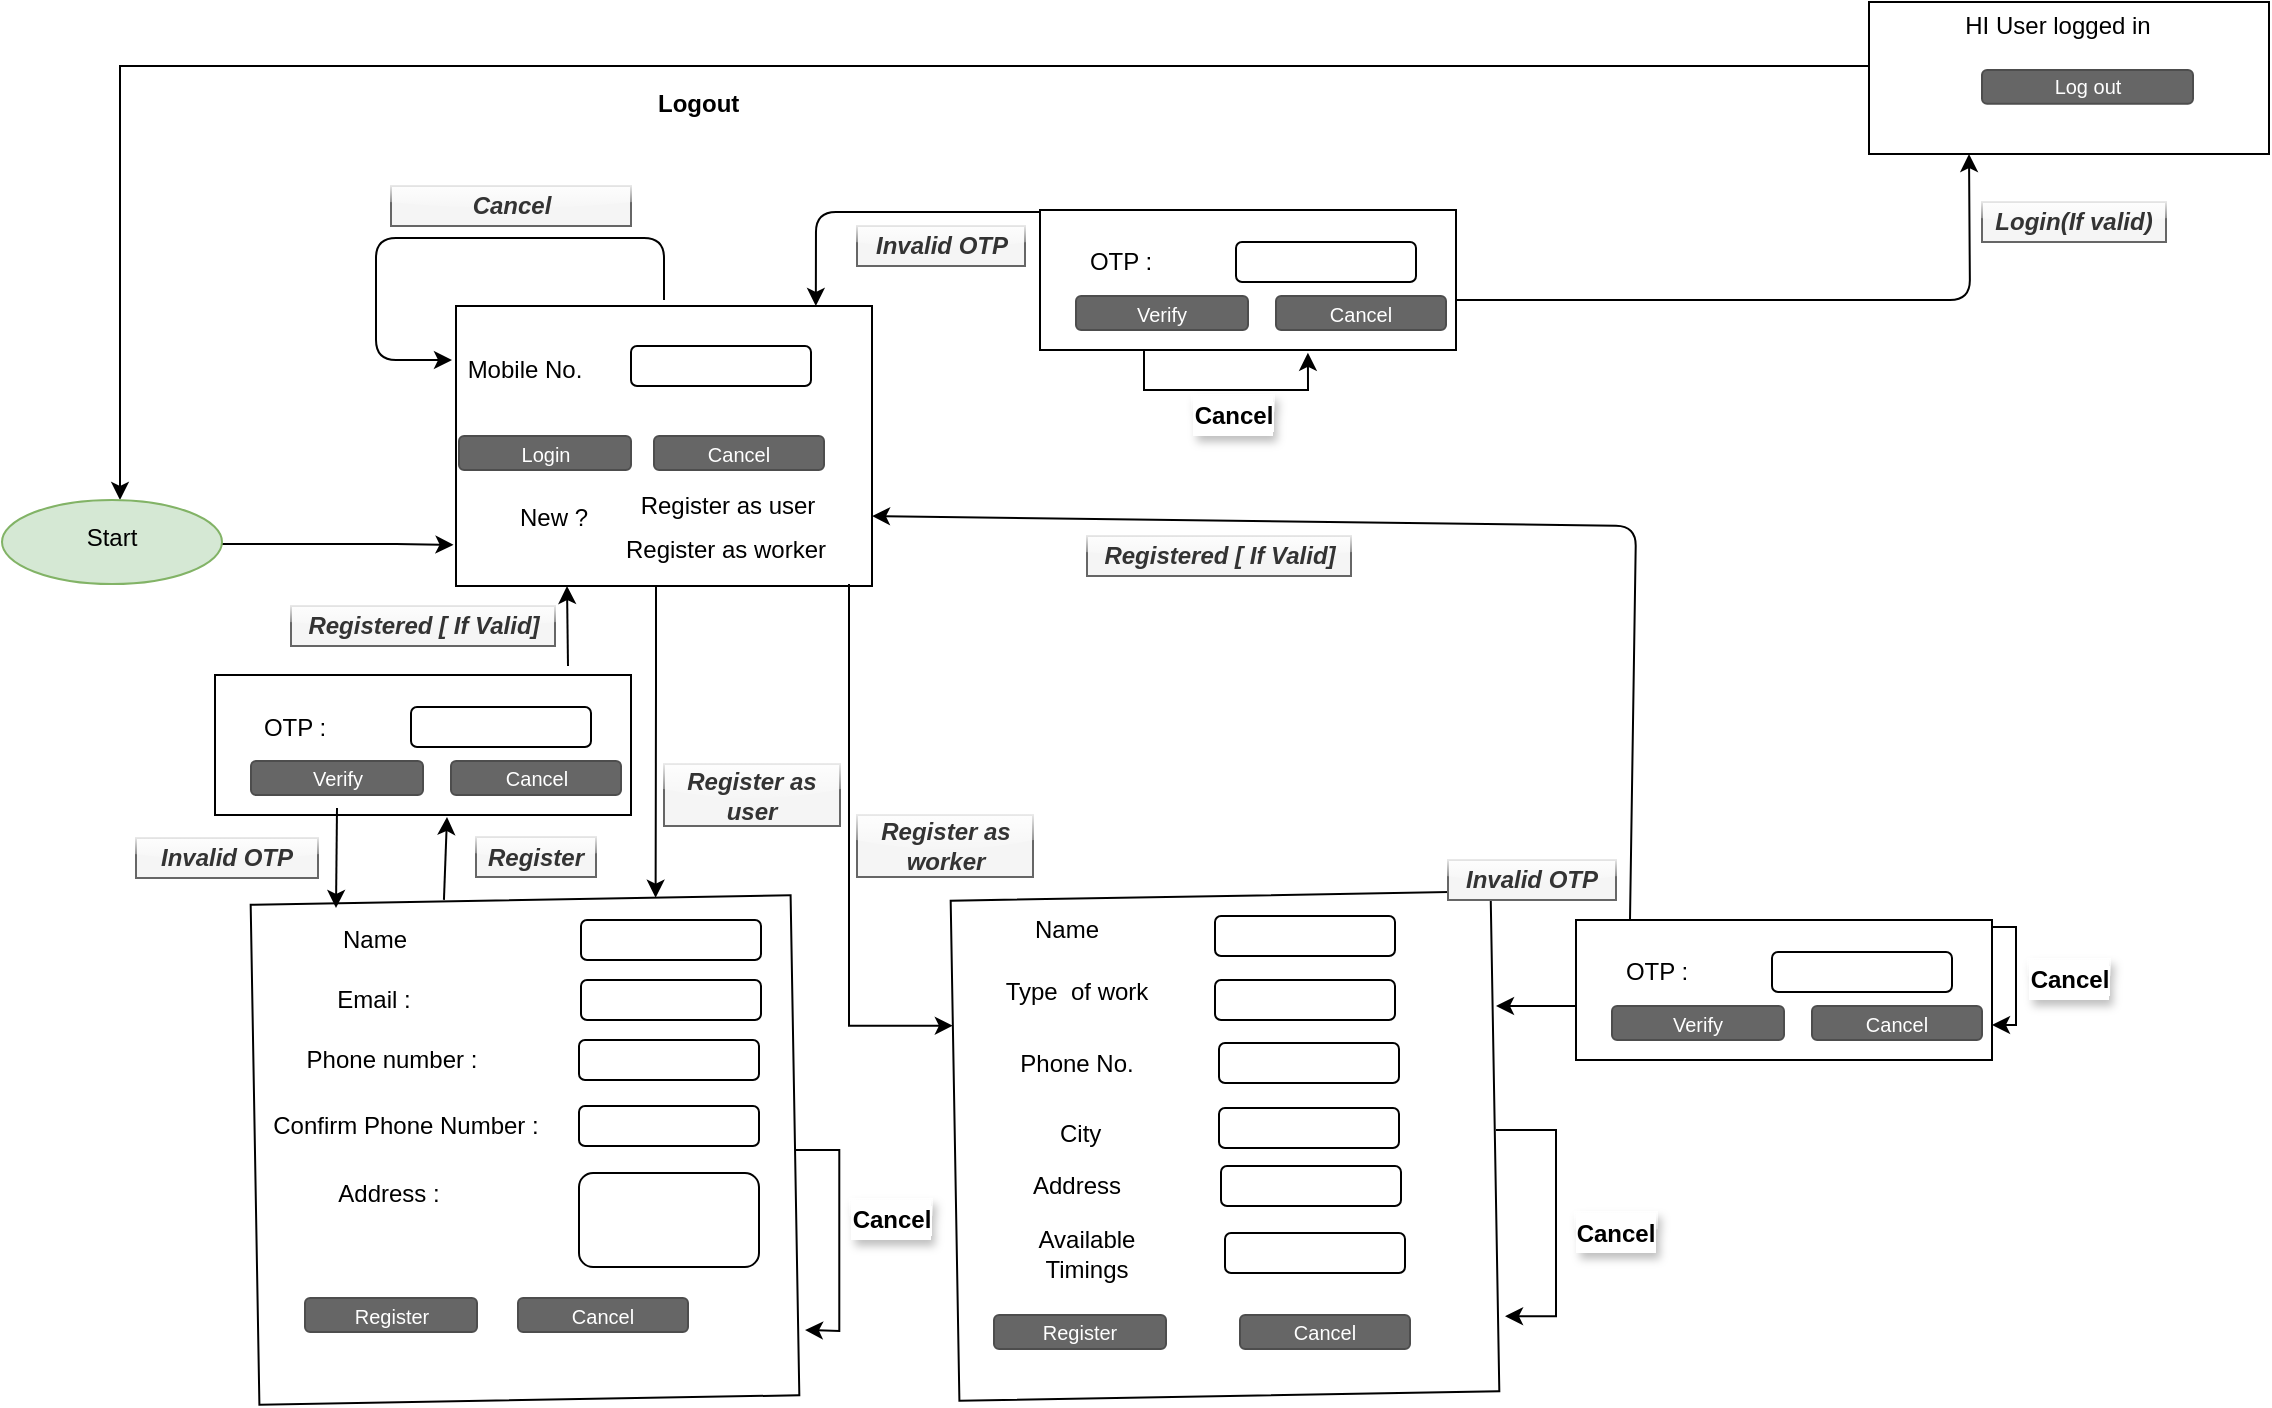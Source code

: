 <mxfile version="12.4.1" type="device" pages="1"><diagram id="vAeaR6UPx4Cvifns3Ilg" name="Page-1"><mxGraphModel dx="1888" dy="1680" grid="1" gridSize="10" guides="1" tooltips="1" connect="1" arrows="1" fold="1" page="1" pageScale="1" pageWidth="850" pageHeight="1100" math="0" shadow="0"><root><mxCell id="0"/><mxCell id="1" parent="0"/><mxCell id="agmcrpaOj_PEZ4YLrZe9-3" style="edgeStyle=orthogonalEdgeStyle;rounded=0;orthogonalLoop=1;jettySize=auto;html=1;entryX=0.5;entryY=0;entryDx=0;entryDy=0;" parent="1" edge="1"><mxGeometry relative="1" as="geometry"><mxPoint x="-278" y="227" as="targetPoint"/><Array as="points"><mxPoint x="-278" y="10"/></Array><mxPoint x="600" y="10" as="sourcePoint"/></mxGeometry></mxCell><mxCell id="agmcrpaOj_PEZ4YLrZe9-7" style="edgeStyle=orthogonalEdgeStyle;rounded=0;orthogonalLoop=1;jettySize=auto;html=1;entryX=0.75;entryY=0;entryDx=0;entryDy=0;" parent="1" source="agmcrpaOj_PEZ4YLrZe9-10" target="agmcrpaOj_PEZ4YLrZe9-44" edge="1"><mxGeometry relative="1" as="geometry"><Array as="points"><mxPoint x="-10" y="320"/><mxPoint x="-10" y="320"/></Array></mxGeometry></mxCell><mxCell id="agmcrpaOj_PEZ4YLrZe9-10" value="" style="rounded=0;whiteSpace=wrap;html=1;spacing=1;" parent="1" vertex="1"><mxGeometry x="-110" y="130" width="208" height="140" as="geometry"/></mxCell><mxCell id="agmcrpaOj_PEZ4YLrZe9-16" value="&lt;div style=&quot;text-align: left&quot;&gt;Mobile No.&lt;/div&gt;" style="text;html=1;strokeColor=none;fillColor=none;align=center;verticalAlign=middle;whiteSpace=wrap;rounded=0;spacing=1;" parent="1" vertex="1"><mxGeometry x="-112" y="152" width="73" height="20" as="geometry"/></mxCell><mxCell id="agmcrpaOj_PEZ4YLrZe9-17" value="" style="rounded=1;whiteSpace=wrap;html=1;spacing=1;" parent="1" vertex="1"><mxGeometry x="-22.5" y="150" width="90" height="20" as="geometry"/></mxCell><mxCell id="agmcrpaOj_PEZ4YLrZe9-20" value="Login" style="rounded=1;html=1;shadow=0;dashed=0;whiteSpace=wrap;fontSize=10;fillColor=#666666;align=center;strokeColor=#4D4D4D;fontColor=#ffffff;spacing=1;" parent="1" vertex="1"><mxGeometry x="-108.5" y="195" width="86" height="17" as="geometry"/></mxCell><mxCell id="agmcrpaOj_PEZ4YLrZe9-21" value="Cancel" style="rounded=1;html=1;shadow=0;dashed=0;whiteSpace=wrap;fontSize=10;fillColor=#666666;align=center;strokeColor=#4D4D4D;fontColor=#ffffff;spacing=1;" parent="1" vertex="1"><mxGeometry x="-11" y="195" width="85" height="17" as="geometry"/></mxCell><mxCell id="agmcrpaOj_PEZ4YLrZe9-24" value="New ?" style="text;html=1;resizable=0;points=[];autosize=1;align=left;verticalAlign=top;spacingTop=-4;spacing=1;" parent="1" vertex="1"><mxGeometry x="-79" y="227" width="50" height="20" as="geometry"/></mxCell><mxCell id="agmcrpaOj_PEZ4YLrZe9-42" style="edgeStyle=orthogonalEdgeStyle;rounded=0;orthogonalLoop=1;jettySize=auto;html=1;spacing=1;" parent="1" source="agmcrpaOj_PEZ4YLrZe9-44" edge="1"><mxGeometry relative="1" as="geometry"><mxPoint x="64.5" y="642" as="targetPoint"/></mxGeometry></mxCell><mxCell id="agmcrpaOj_PEZ4YLrZe9-44" value="" style="rounded=0;whiteSpace=wrap;html=1;rotation=-1;spacing=1;" parent="1" vertex="1"><mxGeometry x="-210.5" y="427" width="270" height="250" as="geometry"/></mxCell><mxCell id="agmcrpaOj_PEZ4YLrZe9-45" value="Name" style="text;html=1;strokeColor=none;fillColor=none;align=center;verticalAlign=middle;whiteSpace=wrap;rounded=0;spacing=1;" parent="1" vertex="1"><mxGeometry x="-187" y="437" width="73" height="20" as="geometry"/></mxCell><mxCell id="agmcrpaOj_PEZ4YLrZe9-46" value="Email :" style="text;html=1;strokeColor=none;fillColor=none;align=center;verticalAlign=middle;whiteSpace=wrap;rounded=0;spacing=1;" parent="1" vertex="1"><mxGeometry x="-181.5" y="467" width="60" height="20" as="geometry"/></mxCell><mxCell id="agmcrpaOj_PEZ4YLrZe9-47" value="" style="rounded=1;whiteSpace=wrap;html=1;spacing=1;" parent="1" vertex="1"><mxGeometry x="-47.5" y="467" width="90" height="20" as="geometry"/></mxCell><mxCell id="agmcrpaOj_PEZ4YLrZe9-48" value="" style="rounded=1;whiteSpace=wrap;html=1;spacing=1;" parent="1" vertex="1"><mxGeometry x="-48.5" y="497" width="90" height="20" as="geometry"/></mxCell><mxCell id="agmcrpaOj_PEZ4YLrZe9-50" value="Phone number :" style="text;html=1;strokeColor=none;fillColor=none;align=center;verticalAlign=middle;whiteSpace=wrap;rounded=0;direction=west;spacing=1;" parent="1" vertex="1"><mxGeometry x="-187.5" y="497" width="90" height="20" as="geometry"/></mxCell><mxCell id="agmcrpaOj_PEZ4YLrZe9-52" value="Confirm Phone Number :" style="text;html=1;strokeColor=none;fillColor=none;align=center;verticalAlign=middle;whiteSpace=wrap;rounded=0;spacing=1;" parent="1" vertex="1"><mxGeometry x="-205.5" y="530" width="140" height="20" as="geometry"/></mxCell><mxCell id="agmcrpaOj_PEZ4YLrZe9-53" value="" style="rounded=1;whiteSpace=wrap;html=1;spacing=1;" parent="1" vertex="1"><mxGeometry x="-48.5" y="530" width="90" height="20" as="geometry"/></mxCell><mxCell id="agmcrpaOj_PEZ4YLrZe9-54" value="" style="rounded=1;whiteSpace=wrap;html=1;spacing=1;" parent="1" vertex="1"><mxGeometry x="-47.5" y="437" width="90" height="20" as="geometry"/></mxCell><mxCell id="agmcrpaOj_PEZ4YLrZe9-57" value="Address :" style="text;html=1;strokeColor=none;fillColor=none;align=center;verticalAlign=middle;whiteSpace=wrap;rounded=0;spacing=1;" parent="1" vertex="1"><mxGeometry x="-181" y="563.5" width="75" height="20" as="geometry"/></mxCell><mxCell id="agmcrpaOj_PEZ4YLrZe9-58" value="" style="rounded=1;whiteSpace=wrap;html=1;spacing=1;" parent="1" vertex="1"><mxGeometry x="-48.5" y="563.5" width="90" height="47" as="geometry"/></mxCell><mxCell id="agmcrpaOj_PEZ4YLrZe9-59" value="Register" style="rounded=1;html=1;shadow=0;dashed=0;whiteSpace=wrap;fontSize=10;fillColor=#666666;align=center;strokeColor=#4D4D4D;fontColor=#ffffff;spacing=1;" parent="1" vertex="1"><mxGeometry x="-185.5" y="626" width="86" height="17" as="geometry"/></mxCell><mxCell id="agmcrpaOj_PEZ4YLrZe9-62" style="edgeStyle=orthogonalEdgeStyle;rounded=0;orthogonalLoop=1;jettySize=auto;html=1;entryX=-0.006;entryY=0.853;entryDx=0;entryDy=0;entryPerimeter=0;" parent="1" source="agmcrpaOj_PEZ4YLrZe9-63" target="agmcrpaOj_PEZ4YLrZe9-10" edge="1"><mxGeometry relative="1" as="geometry"><mxPoint x="-120.0" y="251.0" as="targetPoint"/><Array as="points"><mxPoint x="-140" y="249"/><mxPoint x="-140" y="249"/></Array></mxGeometry></mxCell><mxCell id="agmcrpaOj_PEZ4YLrZe9-63" value="" style="ellipse;whiteSpace=wrap;html=1;rounded=0;shadow=0;glass=1;comic=0;fillColor=#d5e8d4;align=left;spacing=1;strokeColor=#82b366;" parent="1" vertex="1"><mxGeometry x="-337" y="227" width="110" height="42" as="geometry"/></mxCell><mxCell id="agmcrpaOj_PEZ4YLrZe9-64" value="&lt;h3&gt;&lt;br&gt;&lt;/h3&gt;" style="text;html=1;strokeColor=none;fillColor=none;align=center;verticalAlign=middle;whiteSpace=wrap;rounded=0;shadow=0;glass=1;comic=0;spacing=1;" parent="1" vertex="1"><mxGeometry x="200" y="467" width="40" height="20" as="geometry"/></mxCell><mxCell id="agmcrpaOj_PEZ4YLrZe9-65" value="&lt;span&gt;Cancel&lt;/span&gt;" style="text;html=1;align=center;verticalAlign=middle;whiteSpace=wrap;rounded=0;shadow=1;glass=1;comic=0;fontStyle=1;labelBackgroundColor=#ffffff;labelBorderColor=none;fillColor=#ffffff;gradientColor=#ffffff;spacing=1;" parent="1" vertex="1"><mxGeometry x="87.5" y="577" width="40" height="20" as="geometry"/></mxCell><mxCell id="agmcrpaOj_PEZ4YLrZe9-83" value="&lt;div style=&quot;text-align: left&quot;&gt;&lt;span&gt;KKID :&lt;/span&gt;&lt;/div&gt;" style="text;html=1;strokeColor=none;fillColor=none;align=center;verticalAlign=middle;whiteSpace=wrap;rounded=0;spacing=1;" parent="1" vertex="1"><mxGeometry x="359.5" y="442" width="50" height="20" as="geometry"/></mxCell><mxCell id="agmcrpaOj_PEZ4YLrZe9-100" value="Cancel" style="rounded=1;html=1;shadow=0;dashed=0;whiteSpace=wrap;fontSize=10;fillColor=#666666;align=center;strokeColor=#4D4D4D;fontColor=#ffffff;spacing=1;" parent="1" vertex="1"><mxGeometry x="-79" y="626" width="85" height="17" as="geometry"/></mxCell><mxCell id="agmcrpaOj_PEZ4YLrZe9-103" value="Cancel" style="text;html=1;strokeColor=#666666;fillColor=#f5f5f5;align=center;verticalAlign=middle;whiteSpace=wrap;rounded=0;glass=1;shadow=0;comic=0;fontColor=#333333;fontStyle=3;spacing=1;" parent="1" vertex="1"><mxGeometry x="-142.5" y="70" width="120" height="20" as="geometry"/></mxCell><mxCell id="agmcrpaOj_PEZ4YLrZe9-104" value="Register as user" style="text;html=1;strokeColor=#666666;fillColor=#f5f5f5;align=center;verticalAlign=middle;whiteSpace=wrap;rounded=0;glass=1;shadow=0;comic=0;fontColor=#333333;fontStyle=3;spacing=1;" parent="1" vertex="1"><mxGeometry x="-6" y="359" width="88" height="31" as="geometry"/></mxCell><mxCell id="agmcrpaOj_PEZ4YLrZe9-112" value="&lt;b&gt;Logout&lt;/b&gt;" style="text;html=1;resizable=0;points=[];autosize=1;align=left;verticalAlign=top;spacingTop=-4;" parent="1" vertex="1"><mxGeometry x="-11" y="19" width="60" height="20" as="geometry"/></mxCell><mxCell id="agmcrpaOj_PEZ4YLrZe9-114" value="Register as user" style="text;html=1;strokeColor=none;fillColor=none;align=center;verticalAlign=middle;whiteSpace=wrap;rounded=0;" parent="1" vertex="1"><mxGeometry x="-29.5" y="220" width="110" height="20" as="geometry"/></mxCell><mxCell id="agmcrpaOj_PEZ4YLrZe9-115" value="Register as worker" style="text;html=1;strokeColor=none;fillColor=none;align=center;verticalAlign=middle;whiteSpace=wrap;rounded=0;" parent="1" vertex="1"><mxGeometry x="-30" y="242" width="110" height="20" as="geometry"/></mxCell><mxCell id="agmcrpaOj_PEZ4YLrZe9-117" value="" style="endArrow=classic;html=1;entryX=0;entryY=0.25;entryDx=0;entryDy=0;" parent="1" target="agmcrpaOj_PEZ4YLrZe9-16" edge="1"><mxGeometry width="50" height="50" relative="1" as="geometry"><mxPoint x="-6" y="127" as="sourcePoint"/><mxPoint x="-130" y="160" as="targetPoint"/><Array as="points"><mxPoint x="-6" y="96"/><mxPoint x="-150" y="96"/><mxPoint x="-150" y="157"/></Array></mxGeometry></mxCell><mxCell id="agmcrpaOj_PEZ4YLrZe9-120" value="" style="rounded=0;whiteSpace=wrap;html=1;rotation=-1;spacing=1;" parent="1" vertex="1"><mxGeometry x="139.5" y="425" width="270" height="250" as="geometry"/></mxCell><mxCell id="agmcrpaOj_PEZ4YLrZe9-122" style="edgeStyle=orthogonalEdgeStyle;rounded=0;orthogonalLoop=1;jettySize=auto;html=1;entryX=0;entryY=0.25;entryDx=0;entryDy=0;" parent="1" target="agmcrpaOj_PEZ4YLrZe9-120" edge="1"><mxGeometry relative="1" as="geometry"><mxPoint x="86.5" y="269" as="sourcePoint"/><mxPoint x="87" y="490" as="targetPoint"/><Array as="points"><mxPoint x="87" y="490"/></Array></mxGeometry></mxCell><mxCell id="agmcrpaOj_PEZ4YLrZe9-123" value="Register as worker" style="text;html=1;strokeColor=#666666;fillColor=#f5f5f5;align=center;verticalAlign=middle;whiteSpace=wrap;rounded=0;glass=1;shadow=0;comic=0;fontColor=#333333;fontStyle=3;spacing=1;" parent="1" vertex="1"><mxGeometry x="90.5" y="384.5" width="88" height="31" as="geometry"/></mxCell><mxCell id="agmcrpaOj_PEZ4YLrZe9-125" style="edgeStyle=orthogonalEdgeStyle;rounded=0;orthogonalLoop=1;jettySize=auto;html=1;spacing=1;entryX=1.013;entryY=0.85;entryDx=0;entryDy=0;entryPerimeter=0;" parent="1" target="agmcrpaOj_PEZ4YLrZe9-120" edge="1"><mxGeometry relative="1" as="geometry"><mxPoint x="450" y="632" as="targetPoint"/><mxPoint x="410" y="542" as="sourcePoint"/><Array as="points"><mxPoint x="440" y="542"/><mxPoint x="440" y="635"/></Array></mxGeometry></mxCell><mxCell id="agmcrpaOj_PEZ4YLrZe9-126" value="&lt;span&gt;Cancel&lt;/span&gt;" style="text;html=1;align=center;verticalAlign=middle;whiteSpace=wrap;rounded=0;shadow=1;glass=1;comic=0;fontStyle=1;labelBackgroundColor=#ffffff;labelBorderColor=none;fillColor=#ffffff;gradientColor=#ffffff;spacing=1;" parent="1" vertex="1"><mxGeometry x="450" y="583.5" width="40" height="20" as="geometry"/></mxCell><mxCell id="agmcrpaOj_PEZ4YLrZe9-128" value="" style="rounded=1;whiteSpace=wrap;html=1;spacing=1;" parent="1" vertex="1"><mxGeometry x="274.5" y="593.5" width="90" height="20" as="geometry"/></mxCell><mxCell id="agmcrpaOj_PEZ4YLrZe9-129" value="" style="rounded=1;whiteSpace=wrap;html=1;spacing=1;" parent="1" vertex="1"><mxGeometry x="272.5" y="560" width="90" height="20" as="geometry"/></mxCell><mxCell id="agmcrpaOj_PEZ4YLrZe9-130" value="" style="rounded=1;whiteSpace=wrap;html=1;spacing=1;" parent="1" vertex="1"><mxGeometry x="271.5" y="531" width="90" height="20" as="geometry"/></mxCell><mxCell id="agmcrpaOj_PEZ4YLrZe9-131" value="" style="rounded=1;whiteSpace=wrap;html=1;spacing=1;" parent="1" vertex="1"><mxGeometry x="269.5" y="467" width="90" height="20" as="geometry"/></mxCell><mxCell id="agmcrpaOj_PEZ4YLrZe9-132" value="" style="rounded=1;whiteSpace=wrap;html=1;spacing=1;" parent="1" vertex="1"><mxGeometry x="269.5" y="435" width="90" height="20" as="geometry"/></mxCell><mxCell id="agmcrpaOj_PEZ4YLrZe9-135" value="Name" style="text;html=1;strokeColor=none;fillColor=none;align=center;verticalAlign=middle;whiteSpace=wrap;rounded=0;spacing=1;" parent="1" vertex="1"><mxGeometry x="159" y="431.5" width="73" height="20" as="geometry"/></mxCell><mxCell id="agmcrpaOj_PEZ4YLrZe9-136" value="Type&amp;nbsp; of work" style="text;html=1;strokeColor=none;fillColor=none;align=center;verticalAlign=middle;whiteSpace=wrap;rounded=0;spacing=1;" parent="1" vertex="1"><mxGeometry x="163.5" y="463" width="73" height="20" as="geometry"/></mxCell><mxCell id="agmcrpaOj_PEZ4YLrZe9-139" value="City" style="text;html=1;" parent="1" vertex="1"><mxGeometry x="190" y="530" width="100" height="30" as="geometry"/></mxCell><mxCell id="agmcrpaOj_PEZ4YLrZe9-141" value="Address" style="text;html=1;strokeColor=none;fillColor=none;align=center;verticalAlign=middle;whiteSpace=wrap;rounded=0;spacing=1;" parent="1" vertex="1"><mxGeometry x="163.5" y="560" width="73" height="20" as="geometry"/></mxCell><mxCell id="agmcrpaOj_PEZ4YLrZe9-142" value="Available Timings" style="text;html=1;strokeColor=none;fillColor=none;align=center;verticalAlign=middle;whiteSpace=wrap;rounded=0;spacing=1;" parent="1" vertex="1"><mxGeometry x="169" y="593.5" width="73" height="20" as="geometry"/></mxCell><mxCell id="agmcrpaOj_PEZ4YLrZe9-143" value="Register" style="rounded=1;html=1;shadow=0;dashed=0;whiteSpace=wrap;fontSize=10;fillColor=#666666;align=center;strokeColor=#4D4D4D;fontColor=#ffffff;spacing=1;" parent="1" vertex="1"><mxGeometry x="159" y="634.5" width="86" height="17" as="geometry"/></mxCell><mxCell id="agmcrpaOj_PEZ4YLrZe9-144" value="Cancel" style="rounded=1;html=1;shadow=0;dashed=0;whiteSpace=wrap;fontSize=10;fillColor=#666666;align=center;strokeColor=#4D4D4D;fontColor=#ffffff;spacing=1;" parent="1" vertex="1"><mxGeometry x="282" y="634.5" width="85" height="17" as="geometry"/></mxCell><mxCell id="agmcrpaOj_PEZ4YLrZe9-148" value="Registered [ If Valid]" style="text;html=1;strokeColor=#666666;fillColor=#f5f5f5;align=center;verticalAlign=middle;whiteSpace=wrap;rounded=0;glass=1;shadow=0;comic=0;fontColor=#333333;fontStyle=3;spacing=1;" parent="1" vertex="1"><mxGeometry x="205.5" y="245" width="132" height="20" as="geometry"/></mxCell><mxCell id="agmcrpaOj_PEZ4YLrZe9-149" value="" style="rounded=0;whiteSpace=wrap;html=1;spacing=1;" parent="1" vertex="1"><mxGeometry x="450" y="437" width="208" height="70" as="geometry"/></mxCell><mxCell id="agmcrpaOj_PEZ4YLrZe9-150" value="" style="rounded=1;whiteSpace=wrap;html=1;spacing=1;" parent="1" vertex="1"><mxGeometry x="548" y="453" width="90" height="20" as="geometry"/></mxCell><mxCell id="agmcrpaOj_PEZ4YLrZe9-151" value="&lt;div style=&quot;text-align: left&quot;&gt;OTP :&lt;/div&gt;" style="text;html=1;strokeColor=none;fillColor=none;align=center;verticalAlign=middle;whiteSpace=wrap;rounded=0;spacing=1;" parent="1" vertex="1"><mxGeometry x="453.5" y="453" width="73" height="20" as="geometry"/></mxCell><mxCell id="agmcrpaOj_PEZ4YLrZe9-152" value="Verify" style="rounded=1;html=1;shadow=0;dashed=0;whiteSpace=wrap;fontSize=10;fillColor=#666666;align=center;strokeColor=#4D4D4D;fontColor=#ffffff;spacing=1;" parent="1" vertex="1"><mxGeometry x="468" y="480" width="86" height="17" as="geometry"/></mxCell><mxCell id="agmcrpaOj_PEZ4YLrZe9-153" value="Cancel" style="rounded=1;html=1;shadow=0;dashed=0;whiteSpace=wrap;fontSize=10;fillColor=#666666;align=center;strokeColor=#4D4D4D;fontColor=#ffffff;spacing=1;" parent="1" vertex="1"><mxGeometry x="568" y="480" width="85" height="17" as="geometry"/></mxCell><mxCell id="agmcrpaOj_PEZ4YLrZe9-154" style="edgeStyle=orthogonalEdgeStyle;rounded=0;orthogonalLoop=1;jettySize=auto;html=1;spacing=1;entryX=1;entryY=0.75;entryDx=0;entryDy=0;" parent="1" target="agmcrpaOj_PEZ4YLrZe9-149" edge="1"><mxGeometry relative="1" as="geometry"><mxPoint x="663" y="533.5" as="targetPoint"/><mxPoint x="658" y="440.5" as="sourcePoint"/><Array as="points"><mxPoint x="670" y="441"/><mxPoint x="670" y="490"/></Array></mxGeometry></mxCell><mxCell id="agmcrpaOj_PEZ4YLrZe9-155" value="&lt;span&gt;Cancel&lt;/span&gt;" style="text;html=1;align=center;verticalAlign=middle;whiteSpace=wrap;rounded=0;shadow=1;glass=1;comic=0;fontStyle=1;labelBackgroundColor=#ffffff;labelBorderColor=none;fillColor=#ffffff;gradientColor=#ffffff;spacing=1;" parent="1" vertex="1"><mxGeometry x="676.5" y="457" width="40" height="20" as="geometry"/></mxCell><mxCell id="agmcrpaOj_PEZ4YLrZe9-156" value="" style="endArrow=classic;html=1;entryX=1;entryY=0.75;entryDx=0;entryDy=0;" parent="1" target="agmcrpaOj_PEZ4YLrZe9-10" edge="1"><mxGeometry width="50" height="50" relative="1" as="geometry"><mxPoint x="477" y="437" as="sourcePoint"/><mxPoint x="477" y="240" as="targetPoint"/><Array as="points"><mxPoint x="480" y="240"/></Array></mxGeometry></mxCell><mxCell id="agmcrpaOj_PEZ4YLrZe9-157" value="" style="endArrow=classic;html=1;" parent="1" edge="1"><mxGeometry width="50" height="50" relative="1" as="geometry"><mxPoint x="450" y="480" as="sourcePoint"/><mxPoint x="410" y="480" as="targetPoint"/></mxGeometry></mxCell><mxCell id="agmcrpaOj_PEZ4YLrZe9-158" value="Invalid OTP" style="text;html=1;strokeColor=#666666;fillColor=#f5f5f5;align=center;verticalAlign=middle;whiteSpace=wrap;rounded=0;glass=1;shadow=0;comic=0;fontColor=#333333;fontStyle=3;spacing=1;" parent="1" vertex="1"><mxGeometry x="386" y="407" width="84" height="20" as="geometry"/></mxCell><mxCell id="agmcrpaOj_PEZ4YLrZe9-160" value="" style="rounded=0;whiteSpace=wrap;html=1;spacing=1;" parent="1" vertex="1"><mxGeometry x="-230.5" y="314.5" width="208" height="70" as="geometry"/></mxCell><mxCell id="agmcrpaOj_PEZ4YLrZe9-161" value="" style="rounded=1;whiteSpace=wrap;html=1;spacing=1;" parent="1" vertex="1"><mxGeometry x="-132.5" y="330.5" width="90" height="20" as="geometry"/></mxCell><mxCell id="agmcrpaOj_PEZ4YLrZe9-162" value="&lt;div style=&quot;text-align: left&quot;&gt;OTP :&lt;/div&gt;" style="text;html=1;strokeColor=none;fillColor=none;align=center;verticalAlign=middle;whiteSpace=wrap;rounded=0;spacing=1;" parent="1" vertex="1"><mxGeometry x="-227" y="330.5" width="73" height="20" as="geometry"/></mxCell><mxCell id="agmcrpaOj_PEZ4YLrZe9-163" value="Verify" style="rounded=1;html=1;shadow=0;dashed=0;whiteSpace=wrap;fontSize=10;fillColor=#666666;align=center;strokeColor=#4D4D4D;fontColor=#ffffff;spacing=1;" parent="1" vertex="1"><mxGeometry x="-212.5" y="357.5" width="86" height="17" as="geometry"/></mxCell><mxCell id="agmcrpaOj_PEZ4YLrZe9-164" value="Cancel" style="rounded=1;html=1;shadow=0;dashed=0;whiteSpace=wrap;fontSize=10;fillColor=#666666;align=center;strokeColor=#4D4D4D;fontColor=#ffffff;spacing=1;" parent="1" vertex="1"><mxGeometry x="-112.5" y="357.5" width="85" height="17" as="geometry"/></mxCell><mxCell id="agmcrpaOj_PEZ4YLrZe9-165" value="" style="endArrow=classic;html=1;" parent="1" edge="1"><mxGeometry width="50" height="50" relative="1" as="geometry"><mxPoint x="-54" y="310" as="sourcePoint"/><mxPoint x="-54.5" y="270" as="targetPoint"/></mxGeometry></mxCell><mxCell id="agmcrpaOj_PEZ4YLrZe9-167" value="" style="endArrow=classic;html=1;exitX=0.358;exitY=-0.003;exitDx=0;exitDy=0;exitPerimeter=0;" parent="1" source="agmcrpaOj_PEZ4YLrZe9-44" edge="1"><mxGeometry width="50" height="50" relative="1" as="geometry"><mxPoint x="-114" y="420" as="sourcePoint"/><mxPoint x="-114.5" y="385.5" as="targetPoint"/></mxGeometry></mxCell><mxCell id="agmcrpaOj_PEZ4YLrZe9-168" value="" style="endArrow=classic;html=1;" parent="1" edge="1"><mxGeometry width="50" height="50" relative="1" as="geometry"><mxPoint x="-169.5" y="381" as="sourcePoint"/><mxPoint x="-170" y="431" as="targetPoint"/></mxGeometry></mxCell><mxCell id="agmcrpaOj_PEZ4YLrZe9-169" value="Invalid OTP" style="text;html=1;strokeColor=#666666;fillColor=#f5f5f5;align=center;verticalAlign=middle;whiteSpace=wrap;rounded=0;glass=1;shadow=0;comic=0;fontColor=#333333;fontStyle=3;spacing=1;" parent="1" vertex="1"><mxGeometry x="-270" y="396" width="91" height="20" as="geometry"/></mxCell><mxCell id="agmcrpaOj_PEZ4YLrZe9-170" value="Register" style="text;html=1;strokeColor=#666666;fillColor=#f5f5f5;align=center;verticalAlign=middle;whiteSpace=wrap;rounded=0;glass=1;shadow=0;comic=0;fontColor=#333333;fontStyle=3;spacing=1;" parent="1" vertex="1"><mxGeometry x="-100" y="395.5" width="60" height="20" as="geometry"/></mxCell><mxCell id="agmcrpaOj_PEZ4YLrZe9-171" value="Registered [ If Valid]" style="text;html=1;strokeColor=#666666;fillColor=#f5f5f5;align=center;verticalAlign=middle;whiteSpace=wrap;rounded=0;glass=1;shadow=0;comic=0;fontColor=#333333;fontStyle=3;spacing=1;" parent="1" vertex="1"><mxGeometry x="-192.5" y="280" width="132" height="20" as="geometry"/></mxCell><mxCell id="agmcrpaOj_PEZ4YLrZe9-185" value="Start" style="text;html=1;align=center;verticalAlign=middle;whiteSpace=wrap;rounded=0;" parent="1" vertex="1"><mxGeometry x="-302" y="236" width="40" height="20" as="geometry"/></mxCell><mxCell id="agmcrpaOj_PEZ4YLrZe9-187" value="" style="rounded=0;whiteSpace=wrap;html=1;spacing=1;" parent="1" vertex="1"><mxGeometry x="596.5" y="-22" width="200" height="76" as="geometry"/></mxCell><mxCell id="agmcrpaOj_PEZ4YLrZe9-188" value="HI User logged in" style="text;html=1;strokeColor=none;fillColor=none;align=center;verticalAlign=middle;whiteSpace=wrap;rounded=0;spacing=1;" parent="1" vertex="1"><mxGeometry x="610.5" y="-20" width="160" height="20" as="geometry"/></mxCell><mxCell id="agmcrpaOj_PEZ4YLrZe9-192" value="Log out" style="rounded=1;html=1;shadow=0;dashed=0;whiteSpace=wrap;fontSize=10;fillColor=#666666;align=center;strokeColor=#4D4D4D;fontColor=#ffffff;spacing=1;" parent="1" vertex="1"><mxGeometry x="653" y="12" width="105.5" height="16.88" as="geometry"/></mxCell><mxCell id="agmcrpaOj_PEZ4YLrZe9-194" value="" style="rounded=0;whiteSpace=wrap;html=1;spacing=1;" parent="1" vertex="1"><mxGeometry x="182" y="82" width="208" height="70" as="geometry"/></mxCell><mxCell id="agmcrpaOj_PEZ4YLrZe9-195" value="" style="rounded=1;whiteSpace=wrap;html=1;spacing=1;" parent="1" vertex="1"><mxGeometry x="280" y="98" width="90" height="20" as="geometry"/></mxCell><mxCell id="agmcrpaOj_PEZ4YLrZe9-196" value="&lt;div style=&quot;text-align: left&quot;&gt;OTP :&lt;/div&gt;" style="text;html=1;strokeColor=none;fillColor=none;align=center;verticalAlign=middle;whiteSpace=wrap;rounded=0;spacing=1;" parent="1" vertex="1"><mxGeometry x="185.5" y="98" width="73" height="20" as="geometry"/></mxCell><mxCell id="agmcrpaOj_PEZ4YLrZe9-197" value="Verify" style="rounded=1;html=1;shadow=0;dashed=0;whiteSpace=wrap;fontSize=10;fillColor=#666666;align=center;strokeColor=#4D4D4D;fontColor=#ffffff;spacing=1;" parent="1" vertex="1"><mxGeometry x="200" y="125" width="86" height="17" as="geometry"/></mxCell><mxCell id="agmcrpaOj_PEZ4YLrZe9-198" value="Cancel" style="rounded=1;html=1;shadow=0;dashed=0;whiteSpace=wrap;fontSize=10;fillColor=#666666;align=center;strokeColor=#4D4D4D;fontColor=#ffffff;spacing=1;" parent="1" vertex="1"><mxGeometry x="300" y="125" width="85" height="17" as="geometry"/></mxCell><mxCell id="agmcrpaOj_PEZ4YLrZe9-199" value="" style="endArrow=classic;html=1;entryX=0.25;entryY=1;entryDx=0;entryDy=0;" parent="1" target="agmcrpaOj_PEZ4YLrZe9-187" edge="1"><mxGeometry width="50" height="50" relative="1" as="geometry"><mxPoint x="390" y="127" as="sourcePoint"/><mxPoint x="600" y="60" as="targetPoint"/><Array as="points"><mxPoint x="647" y="127"/></Array></mxGeometry></mxCell><mxCell id="agmcrpaOj_PEZ4YLrZe9-200" value="Login(If valid)" style="text;html=1;strokeColor=#666666;fillColor=#f5f5f5;align=center;verticalAlign=middle;whiteSpace=wrap;rounded=0;glass=1;shadow=0;comic=0;fontColor=#333333;fontStyle=3;spacing=1;" parent="1" vertex="1"><mxGeometry x="653" y="78" width="92" height="20" as="geometry"/></mxCell><mxCell id="agmcrpaOj_PEZ4YLrZe9-202" value="" style="endArrow=classic;html=1;entryX=0.865;entryY=0;entryDx=0;entryDy=0;entryPerimeter=0;" parent="1" target="agmcrpaOj_PEZ4YLrZe9-10" edge="1"><mxGeometry width="50" height="50" relative="1" as="geometry"><mxPoint x="182" y="83" as="sourcePoint"/><mxPoint x="60" y="83" as="targetPoint"/><Array as="points"><mxPoint x="70" y="83"/></Array></mxGeometry></mxCell><mxCell id="agmcrpaOj_PEZ4YLrZe9-203" value="Invalid OTP" style="text;html=1;strokeColor=#666666;fillColor=#f5f5f5;align=center;verticalAlign=middle;whiteSpace=wrap;rounded=0;glass=1;shadow=0;comic=0;fontColor=#333333;fontStyle=3;spacing=1;" parent="1" vertex="1"><mxGeometry x="90.5" y="90" width="84" height="20" as="geometry"/></mxCell><mxCell id="agmcrpaOj_PEZ4YLrZe9-204" value="&lt;span&gt;Cancel&lt;/span&gt;" style="text;html=1;align=center;verticalAlign=middle;whiteSpace=wrap;rounded=0;shadow=1;glass=1;comic=0;fontStyle=1;labelBackgroundColor=#ffffff;labelBorderColor=none;fillColor=#ffffff;gradientColor=#ffffff;spacing=1;" parent="1" vertex="1"><mxGeometry x="258.5" y="175" width="40" height="20" as="geometry"/></mxCell><mxCell id="agmcrpaOj_PEZ4YLrZe9-208" style="edgeStyle=orthogonalEdgeStyle;rounded=0;orthogonalLoop=1;jettySize=auto;html=1;exitX=0.25;exitY=1;exitDx=0;exitDy=0;entryX=0.644;entryY=1.02;entryDx=0;entryDy=0;entryPerimeter=0;" parent="1" source="agmcrpaOj_PEZ4YLrZe9-194" target="agmcrpaOj_PEZ4YLrZe9-194" edge="1"><mxGeometry relative="1" as="geometry"/></mxCell><mxCell id="kD1dfnj_dyKOXuLgLEmE-1" value="" style="rounded=1;whiteSpace=wrap;html=1;spacing=1;" vertex="1" parent="1"><mxGeometry x="271.5" y="498.5" width="90" height="20" as="geometry"/></mxCell><mxCell id="kD1dfnj_dyKOXuLgLEmE-2" value="Phone No." style="text;html=1;strokeColor=none;fillColor=none;align=center;verticalAlign=middle;whiteSpace=wrap;rounded=0;spacing=1;" vertex="1" parent="1"><mxGeometry x="163.5" y="498.5" width="73" height="20" as="geometry"/></mxCell></root></mxGraphModel></diagram></mxfile>